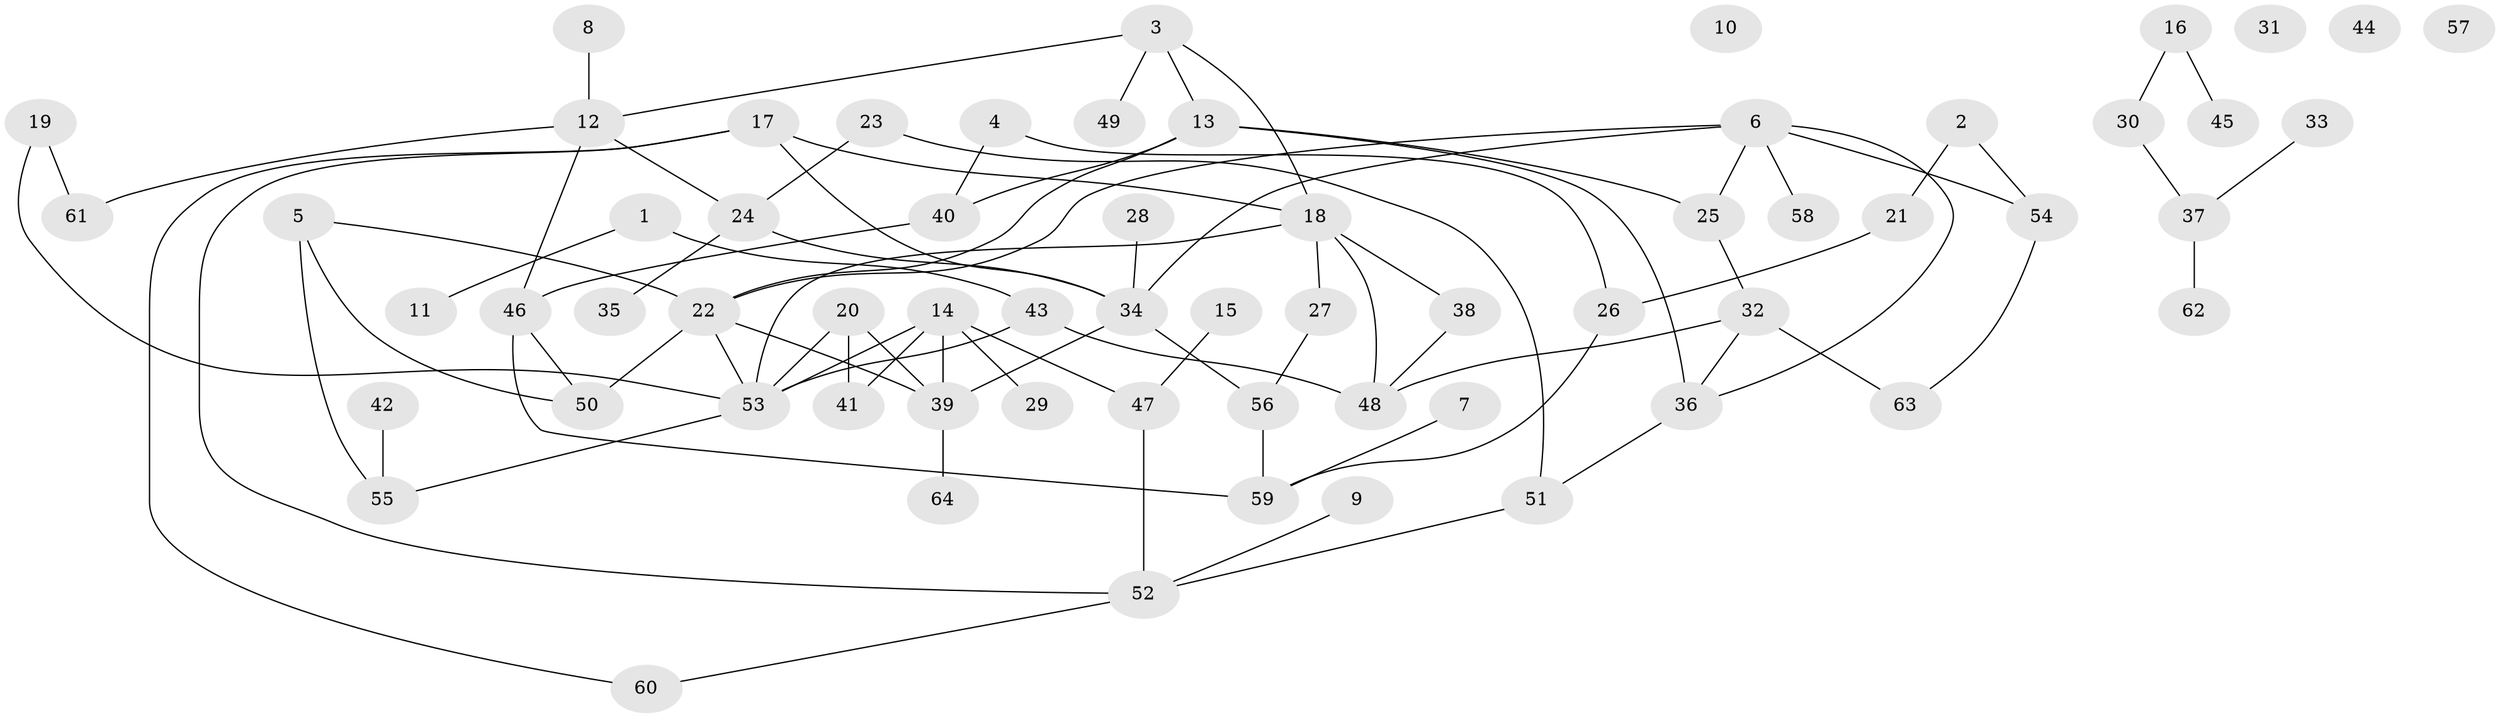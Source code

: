 // coarse degree distribution, {1: 0.25, 4: 0.25, 7: 0.0625, 8: 0.0625, 6: 0.0625, 3: 0.1875, 2: 0.125}
// Generated by graph-tools (version 1.1) at 2025/35/03/04/25 23:35:54]
// undirected, 64 vertices, 85 edges
graph export_dot {
  node [color=gray90,style=filled];
  1;
  2;
  3;
  4;
  5;
  6;
  7;
  8;
  9;
  10;
  11;
  12;
  13;
  14;
  15;
  16;
  17;
  18;
  19;
  20;
  21;
  22;
  23;
  24;
  25;
  26;
  27;
  28;
  29;
  30;
  31;
  32;
  33;
  34;
  35;
  36;
  37;
  38;
  39;
  40;
  41;
  42;
  43;
  44;
  45;
  46;
  47;
  48;
  49;
  50;
  51;
  52;
  53;
  54;
  55;
  56;
  57;
  58;
  59;
  60;
  61;
  62;
  63;
  64;
  1 -- 11;
  1 -- 43;
  2 -- 21;
  2 -- 54;
  3 -- 12;
  3 -- 13;
  3 -- 18;
  3 -- 49;
  4 -- 26;
  4 -- 40;
  5 -- 22;
  5 -- 50;
  5 -- 55;
  6 -- 22;
  6 -- 25;
  6 -- 34;
  6 -- 36;
  6 -- 54;
  6 -- 58;
  7 -- 59;
  8 -- 12;
  9 -- 52;
  12 -- 24;
  12 -- 46;
  12 -- 61;
  13 -- 22;
  13 -- 25;
  13 -- 36;
  13 -- 40;
  14 -- 29;
  14 -- 39;
  14 -- 41;
  14 -- 47;
  14 -- 53;
  15 -- 47;
  16 -- 30;
  16 -- 45;
  17 -- 18;
  17 -- 34;
  17 -- 52;
  17 -- 60;
  18 -- 27;
  18 -- 38;
  18 -- 48;
  18 -- 53;
  19 -- 53;
  19 -- 61;
  20 -- 39;
  20 -- 41;
  20 -- 53;
  21 -- 26;
  22 -- 39;
  22 -- 50;
  22 -- 53;
  23 -- 24;
  23 -- 51;
  24 -- 34;
  24 -- 35;
  25 -- 32;
  26 -- 59;
  27 -- 56;
  28 -- 34;
  30 -- 37;
  32 -- 36;
  32 -- 48;
  32 -- 63;
  33 -- 37;
  34 -- 39;
  34 -- 56;
  36 -- 51;
  37 -- 62;
  38 -- 48;
  39 -- 64;
  40 -- 46;
  42 -- 55;
  43 -- 48;
  43 -- 53;
  46 -- 50;
  46 -- 59;
  47 -- 52;
  51 -- 52;
  52 -- 60;
  53 -- 55;
  54 -- 63;
  56 -- 59;
}
